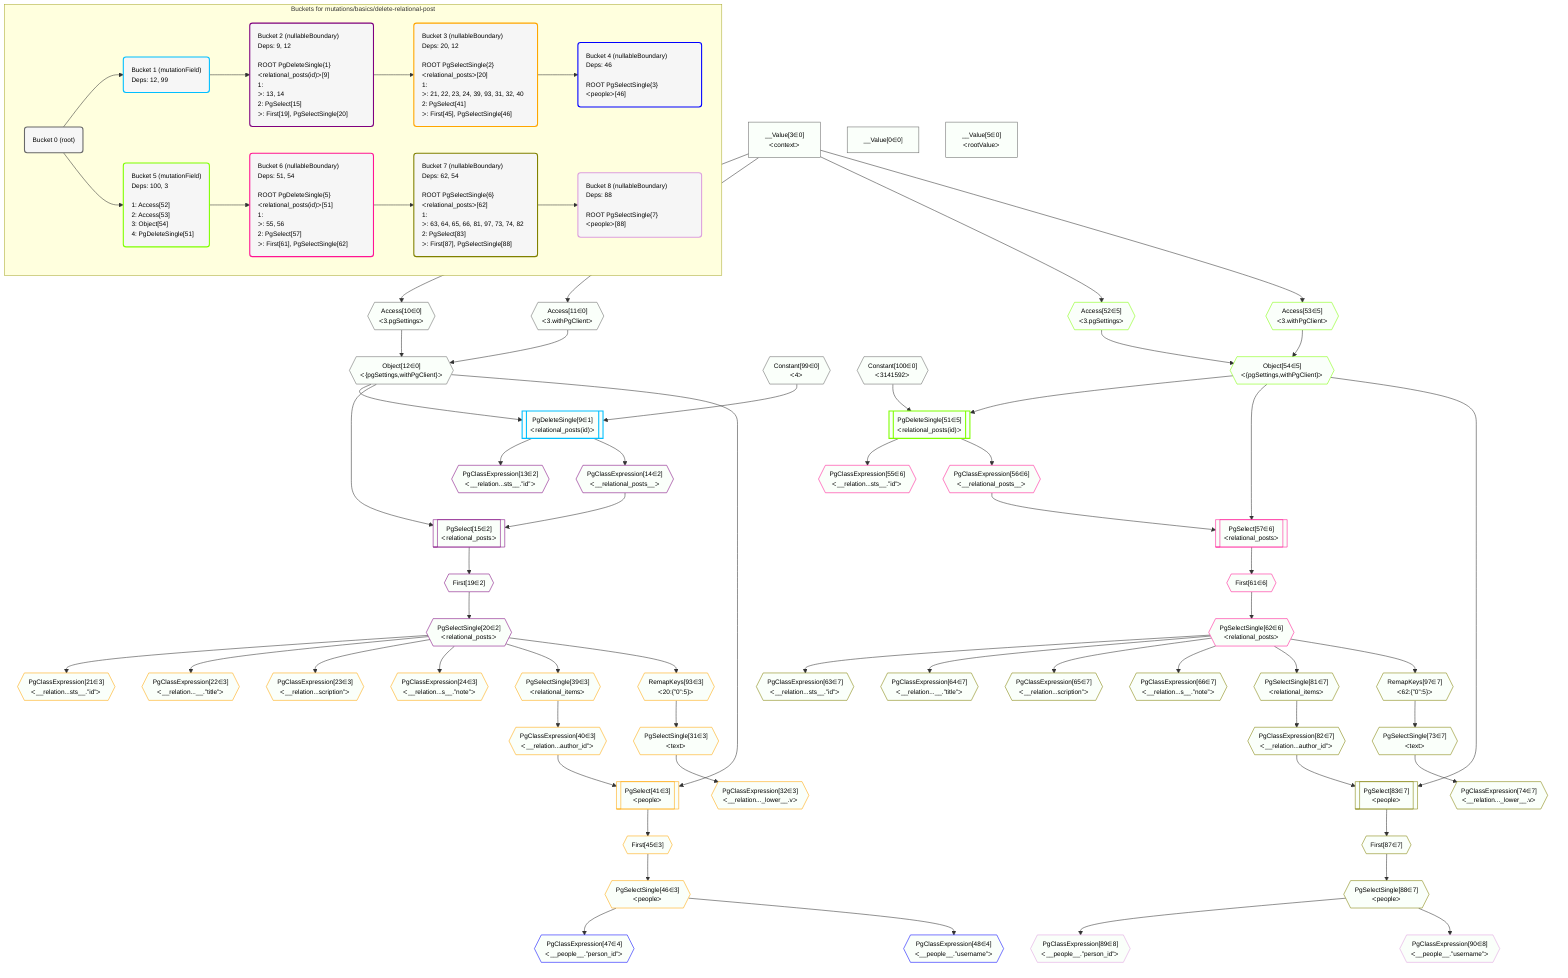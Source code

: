 %%{init: {'themeVariables': { 'fontSize': '12px'}}}%%
graph TD
    classDef path fill:#eee,stroke:#000,color:#000
    classDef plan fill:#fff,stroke-width:1px,color:#000
    classDef itemplan fill:#fff,stroke-width:2px,color:#000
    classDef unbatchedplan fill:#dff,stroke-width:1px,color:#000
    classDef sideeffectplan fill:#fcc,stroke-width:2px,color:#000
    classDef bucket fill:#f6f6f6,color:#000,stroke-width:2px,text-align:left


    %% plan dependencies
    Object12{{"Object[12∈0]<br />ᐸ{pgSettings,withPgClient}ᐳ"}}:::plan
    Access10{{"Access[10∈0]<br />ᐸ3.pgSettingsᐳ"}}:::plan
    Access11{{"Access[11∈0]<br />ᐸ3.withPgClientᐳ"}}:::plan
    Access10 & Access11 --> Object12
    __Value3["__Value[3∈0]<br />ᐸcontextᐳ"]:::plan
    __Value3 --> Access10
    __Value3 --> Access11
    __Value0["__Value[0∈0]"]:::plan
    __Value5["__Value[5∈0]<br />ᐸrootValueᐳ"]:::plan
    Constant99{{"Constant[99∈0]<br />ᐸ4ᐳ"}}:::plan
    Constant100{{"Constant[100∈0]<br />ᐸ3141592ᐳ"}}:::plan
    PgDeleteSingle9[["PgDeleteSingle[9∈1]<br />ᐸrelational_posts(id)ᐳ"]]:::sideeffectplan
    Object12 & Constant99 --> PgDeleteSingle9
    PgSelect15[["PgSelect[15∈2]<br />ᐸrelational_postsᐳ"]]:::plan
    PgClassExpression14{{"PgClassExpression[14∈2]<br />ᐸ__relational_posts__ᐳ"}}:::plan
    Object12 & PgClassExpression14 --> PgSelect15
    PgClassExpression13{{"PgClassExpression[13∈2]<br />ᐸ__relation...sts__.”id”ᐳ"}}:::plan
    PgDeleteSingle9 --> PgClassExpression13
    PgDeleteSingle9 --> PgClassExpression14
    First19{{"First[19∈2]"}}:::plan
    PgSelect15 --> First19
    PgSelectSingle20{{"PgSelectSingle[20∈2]<br />ᐸrelational_postsᐳ"}}:::plan
    First19 --> PgSelectSingle20
    PgSelect41[["PgSelect[41∈3]<br />ᐸpeopleᐳ"]]:::plan
    PgClassExpression40{{"PgClassExpression[40∈3]<br />ᐸ__relation...author_id”ᐳ"}}:::plan
    Object12 & PgClassExpression40 --> PgSelect41
    PgClassExpression21{{"PgClassExpression[21∈3]<br />ᐸ__relation...sts__.”id”ᐳ"}}:::plan
    PgSelectSingle20 --> PgClassExpression21
    PgClassExpression22{{"PgClassExpression[22∈3]<br />ᐸ__relation...__.”title”ᐳ"}}:::plan
    PgSelectSingle20 --> PgClassExpression22
    PgClassExpression23{{"PgClassExpression[23∈3]<br />ᐸ__relation...scription”ᐳ"}}:::plan
    PgSelectSingle20 --> PgClassExpression23
    PgClassExpression24{{"PgClassExpression[24∈3]<br />ᐸ__relation...s__.”note”ᐳ"}}:::plan
    PgSelectSingle20 --> PgClassExpression24
    PgSelectSingle31{{"PgSelectSingle[31∈3]<br />ᐸtextᐳ"}}:::plan
    RemapKeys93{{"RemapKeys[93∈3]<br />ᐸ20:{”0”:5}ᐳ"}}:::plan
    RemapKeys93 --> PgSelectSingle31
    PgClassExpression32{{"PgClassExpression[32∈3]<br />ᐸ__relation..._lower__.vᐳ"}}:::plan
    PgSelectSingle31 --> PgClassExpression32
    PgSelectSingle39{{"PgSelectSingle[39∈3]<br />ᐸrelational_itemsᐳ"}}:::plan
    PgSelectSingle20 --> PgSelectSingle39
    PgSelectSingle39 --> PgClassExpression40
    First45{{"First[45∈3]"}}:::plan
    PgSelect41 --> First45
    PgSelectSingle46{{"PgSelectSingle[46∈3]<br />ᐸpeopleᐳ"}}:::plan
    First45 --> PgSelectSingle46
    PgSelectSingle20 --> RemapKeys93
    PgClassExpression47{{"PgClassExpression[47∈4]<br />ᐸ__people__.”person_id”ᐳ"}}:::plan
    PgSelectSingle46 --> PgClassExpression47
    PgClassExpression48{{"PgClassExpression[48∈4]<br />ᐸ__people__.”username”ᐳ"}}:::plan
    PgSelectSingle46 --> PgClassExpression48
    PgDeleteSingle51[["PgDeleteSingle[51∈5]<br />ᐸrelational_posts(id)ᐳ"]]:::sideeffectplan
    Object54{{"Object[54∈5]<br />ᐸ{pgSettings,withPgClient}ᐳ"}}:::plan
    Object54 & Constant100 --> PgDeleteSingle51
    Access52{{"Access[52∈5]<br />ᐸ3.pgSettingsᐳ"}}:::plan
    Access53{{"Access[53∈5]<br />ᐸ3.withPgClientᐳ"}}:::plan
    Access52 & Access53 --> Object54
    __Value3 --> Access52
    __Value3 --> Access53
    PgSelect57[["PgSelect[57∈6]<br />ᐸrelational_postsᐳ"]]:::plan
    PgClassExpression56{{"PgClassExpression[56∈6]<br />ᐸ__relational_posts__ᐳ"}}:::plan
    Object54 & PgClassExpression56 --> PgSelect57
    PgClassExpression55{{"PgClassExpression[55∈6]<br />ᐸ__relation...sts__.”id”ᐳ"}}:::plan
    PgDeleteSingle51 --> PgClassExpression55
    PgDeleteSingle51 --> PgClassExpression56
    First61{{"First[61∈6]"}}:::plan
    PgSelect57 --> First61
    PgSelectSingle62{{"PgSelectSingle[62∈6]<br />ᐸrelational_postsᐳ"}}:::plan
    First61 --> PgSelectSingle62
    PgSelect83[["PgSelect[83∈7]<br />ᐸpeopleᐳ"]]:::plan
    PgClassExpression82{{"PgClassExpression[82∈7]<br />ᐸ__relation...author_id”ᐳ"}}:::plan
    Object54 & PgClassExpression82 --> PgSelect83
    PgClassExpression63{{"PgClassExpression[63∈7]<br />ᐸ__relation...sts__.”id”ᐳ"}}:::plan
    PgSelectSingle62 --> PgClassExpression63
    PgClassExpression64{{"PgClassExpression[64∈7]<br />ᐸ__relation...__.”title”ᐳ"}}:::plan
    PgSelectSingle62 --> PgClassExpression64
    PgClassExpression65{{"PgClassExpression[65∈7]<br />ᐸ__relation...scription”ᐳ"}}:::plan
    PgSelectSingle62 --> PgClassExpression65
    PgClassExpression66{{"PgClassExpression[66∈7]<br />ᐸ__relation...s__.”note”ᐳ"}}:::plan
    PgSelectSingle62 --> PgClassExpression66
    PgSelectSingle73{{"PgSelectSingle[73∈7]<br />ᐸtextᐳ"}}:::plan
    RemapKeys97{{"RemapKeys[97∈7]<br />ᐸ62:{”0”:5}ᐳ"}}:::plan
    RemapKeys97 --> PgSelectSingle73
    PgClassExpression74{{"PgClassExpression[74∈7]<br />ᐸ__relation..._lower__.vᐳ"}}:::plan
    PgSelectSingle73 --> PgClassExpression74
    PgSelectSingle81{{"PgSelectSingle[81∈7]<br />ᐸrelational_itemsᐳ"}}:::plan
    PgSelectSingle62 --> PgSelectSingle81
    PgSelectSingle81 --> PgClassExpression82
    First87{{"First[87∈7]"}}:::plan
    PgSelect83 --> First87
    PgSelectSingle88{{"PgSelectSingle[88∈7]<br />ᐸpeopleᐳ"}}:::plan
    First87 --> PgSelectSingle88
    PgSelectSingle62 --> RemapKeys97
    PgClassExpression89{{"PgClassExpression[89∈8]<br />ᐸ__people__.”person_id”ᐳ"}}:::plan
    PgSelectSingle88 --> PgClassExpression89
    PgClassExpression90{{"PgClassExpression[90∈8]<br />ᐸ__people__.”username”ᐳ"}}:::plan
    PgSelectSingle88 --> PgClassExpression90

    %% define steps

    subgraph "Buckets for mutations/basics/delete-relational-post"
    Bucket0("Bucket 0 (root)"):::bucket
    classDef bucket0 stroke:#696969
    class Bucket0,__Value0,__Value3,__Value5,Access10,Access11,Object12,Constant99,Constant100 bucket0
    Bucket1("Bucket 1 (mutationField)<br />Deps: 12, 99"):::bucket
    classDef bucket1 stroke:#00bfff
    class Bucket1,PgDeleteSingle9 bucket1
    Bucket2("Bucket 2 (nullableBoundary)<br />Deps: 9, 12<br /><br />ROOT PgDeleteSingle{1}ᐸrelational_posts(id)ᐳ[9]<br />1: <br />ᐳ: 13, 14<br />2: PgSelect[15]<br />ᐳ: First[19], PgSelectSingle[20]"):::bucket
    classDef bucket2 stroke:#7f007f
    class Bucket2,PgClassExpression13,PgClassExpression14,PgSelect15,First19,PgSelectSingle20 bucket2
    Bucket3("Bucket 3 (nullableBoundary)<br />Deps: 20, 12<br /><br />ROOT PgSelectSingle{2}ᐸrelational_postsᐳ[20]<br />1: <br />ᐳ: 21, 22, 23, 24, 39, 93, 31, 32, 40<br />2: PgSelect[41]<br />ᐳ: First[45], PgSelectSingle[46]"):::bucket
    classDef bucket3 stroke:#ffa500
    class Bucket3,PgClassExpression21,PgClassExpression22,PgClassExpression23,PgClassExpression24,PgSelectSingle31,PgClassExpression32,PgSelectSingle39,PgClassExpression40,PgSelect41,First45,PgSelectSingle46,RemapKeys93 bucket3
    Bucket4("Bucket 4 (nullableBoundary)<br />Deps: 46<br /><br />ROOT PgSelectSingle{3}ᐸpeopleᐳ[46]"):::bucket
    classDef bucket4 stroke:#0000ff
    class Bucket4,PgClassExpression47,PgClassExpression48 bucket4
    Bucket5("Bucket 5 (mutationField)<br />Deps: 100, 3<br /><br />1: Access[52]<br />2: Access[53]<br />3: Object[54]<br />4: PgDeleteSingle[51]"):::bucket
    classDef bucket5 stroke:#7fff00
    class Bucket5,PgDeleteSingle51,Access52,Access53,Object54 bucket5
    Bucket6("Bucket 6 (nullableBoundary)<br />Deps: 51, 54<br /><br />ROOT PgDeleteSingle{5}ᐸrelational_posts(id)ᐳ[51]<br />1: <br />ᐳ: 55, 56<br />2: PgSelect[57]<br />ᐳ: First[61], PgSelectSingle[62]"):::bucket
    classDef bucket6 stroke:#ff1493
    class Bucket6,PgClassExpression55,PgClassExpression56,PgSelect57,First61,PgSelectSingle62 bucket6
    Bucket7("Bucket 7 (nullableBoundary)<br />Deps: 62, 54<br /><br />ROOT PgSelectSingle{6}ᐸrelational_postsᐳ[62]<br />1: <br />ᐳ: 63, 64, 65, 66, 81, 97, 73, 74, 82<br />2: PgSelect[83]<br />ᐳ: First[87], PgSelectSingle[88]"):::bucket
    classDef bucket7 stroke:#808000
    class Bucket7,PgClassExpression63,PgClassExpression64,PgClassExpression65,PgClassExpression66,PgSelectSingle73,PgClassExpression74,PgSelectSingle81,PgClassExpression82,PgSelect83,First87,PgSelectSingle88,RemapKeys97 bucket7
    Bucket8("Bucket 8 (nullableBoundary)<br />Deps: 88<br /><br />ROOT PgSelectSingle{7}ᐸpeopleᐳ[88]"):::bucket
    classDef bucket8 stroke:#dda0dd
    class Bucket8,PgClassExpression89,PgClassExpression90 bucket8
    Bucket0 --> Bucket1 & Bucket5
    Bucket1 --> Bucket2
    Bucket2 --> Bucket3
    Bucket3 --> Bucket4
    Bucket5 --> Bucket6
    Bucket6 --> Bucket7
    Bucket7 --> Bucket8
    classDef unary fill:#fafffa,borderWidth:8px
    class Object12,Access10,Access11,__Value0,__Value3,__Value5,Constant99,Constant100,PgDeleteSingle9,PgSelect15,PgClassExpression13,PgClassExpression14,First19,PgSelectSingle20,PgSelect41,PgClassExpression21,PgClassExpression22,PgClassExpression23,PgClassExpression24,PgSelectSingle31,PgClassExpression32,PgSelectSingle39,PgClassExpression40,First45,PgSelectSingle46,RemapKeys93,PgClassExpression47,PgClassExpression48,PgDeleteSingle51,Object54,Access52,Access53,PgSelect57,PgClassExpression55,PgClassExpression56,First61,PgSelectSingle62,PgSelect83,PgClassExpression63,PgClassExpression64,PgClassExpression65,PgClassExpression66,PgSelectSingle73,PgClassExpression74,PgSelectSingle81,PgClassExpression82,First87,PgSelectSingle88,RemapKeys97,PgClassExpression89,PgClassExpression90 unary
    end
